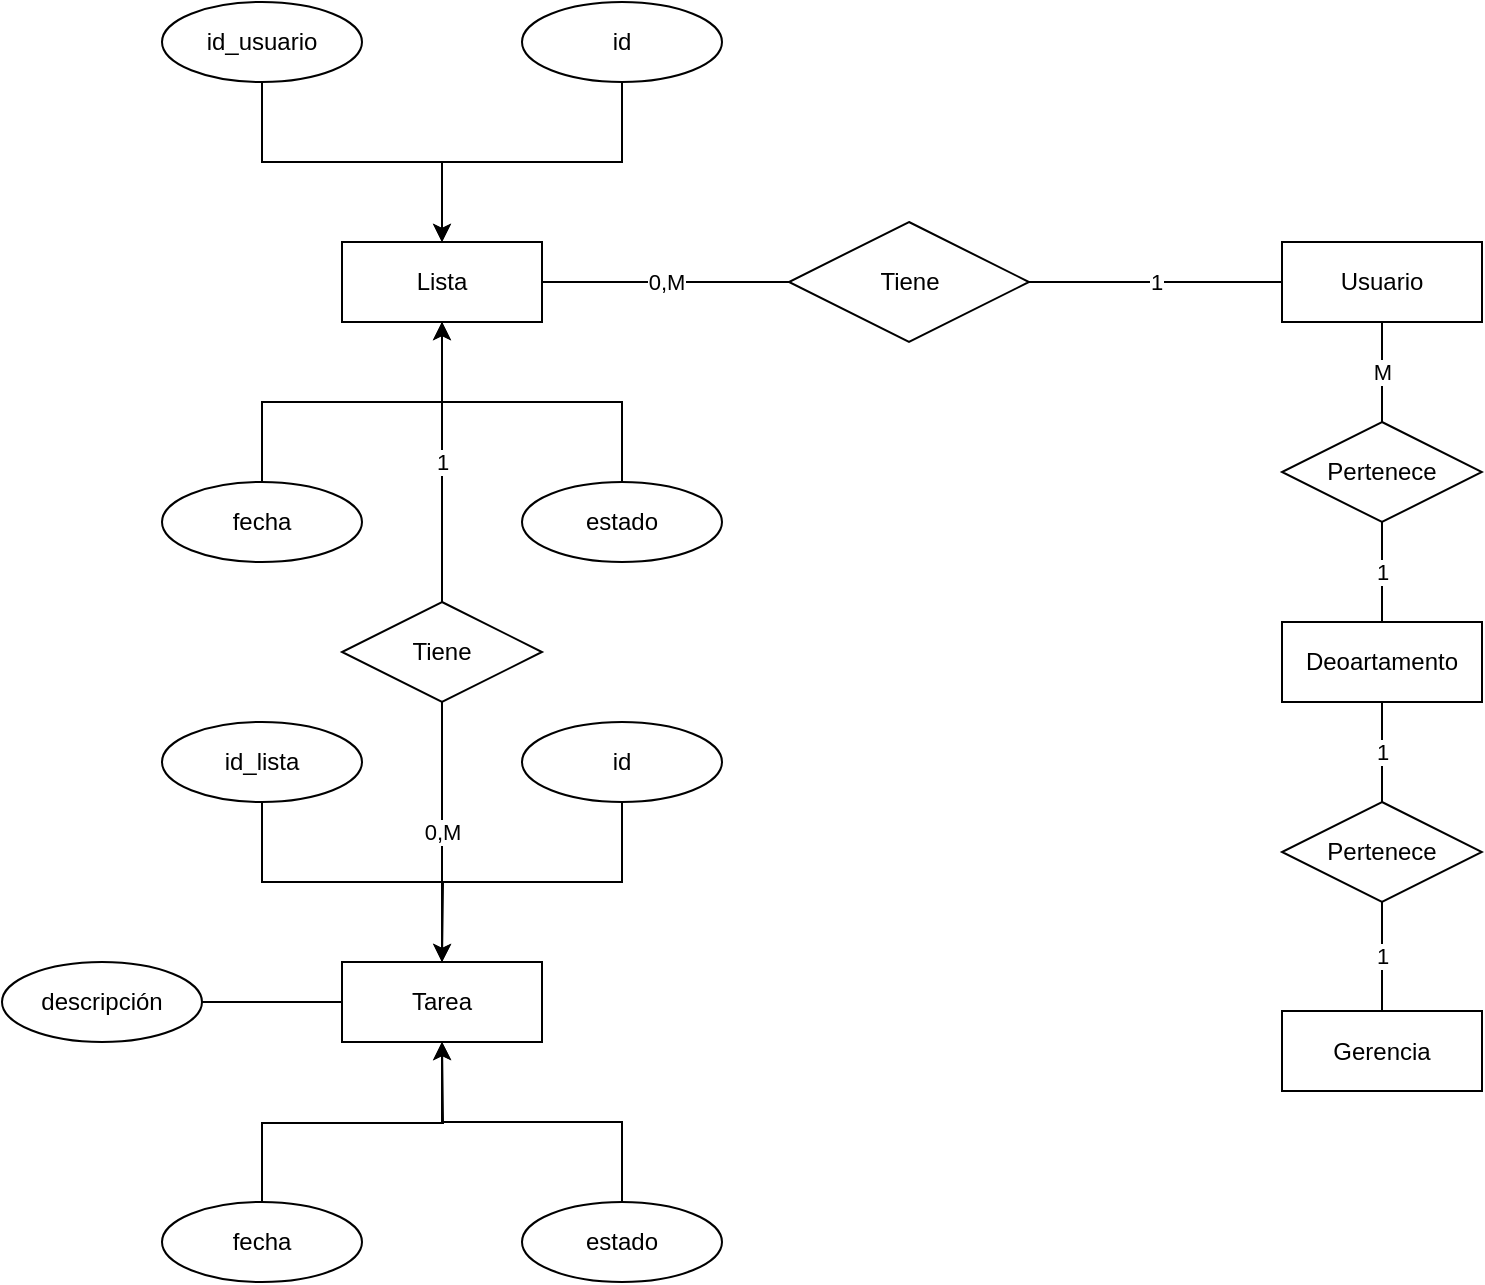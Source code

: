 <mxfile version="13.0.3" type="device"><diagram id="C5RBs43oDa-KdzZeNtuy" name="Page-1"><mxGraphModel dx="848" dy="492" grid="1" gridSize="10" guides="1" tooltips="1" connect="1" arrows="1" fold="1" page="1" pageScale="1" pageWidth="827" pageHeight="1169" math="0" shadow="0"><root><mxCell id="WIyWlLk6GJQsqaUBKTNV-0"/><mxCell id="WIyWlLk6GJQsqaUBKTNV-1" parent="WIyWlLk6GJQsqaUBKTNV-0"/><mxCell id="2fVcP4Ae-T_nDmWL9wn4-0" value="Lista" style="whiteSpace=wrap;html=1;align=center;" parent="WIyWlLk6GJQsqaUBKTNV-1" vertex="1"><mxGeometry x="190" y="160" width="100" height="40" as="geometry"/></mxCell><mxCell id="2fVcP4Ae-T_nDmWL9wn4-1" value="Gerencia" style="whiteSpace=wrap;html=1;align=center;" parent="WIyWlLk6GJQsqaUBKTNV-1" vertex="1"><mxGeometry x="660" y="544.5" width="100" height="40" as="geometry"/></mxCell><mxCell id="2fVcP4Ae-T_nDmWL9wn4-2" value="Usuario" style="whiteSpace=wrap;html=1;align=center;" parent="WIyWlLk6GJQsqaUBKTNV-1" vertex="1"><mxGeometry x="660" y="160" width="100" height="40" as="geometry"/></mxCell><mxCell id="2fVcP4Ae-T_nDmWL9wn4-3" value="Deoartamento" style="whiteSpace=wrap;html=1;align=center;" parent="WIyWlLk6GJQsqaUBKTNV-1" vertex="1"><mxGeometry x="660" y="350" width="100" height="40" as="geometry"/></mxCell><mxCell id="2fVcP4Ae-T_nDmWL9wn4-10" style="edgeStyle=orthogonalEdgeStyle;rounded=0;orthogonalLoop=1;jettySize=auto;html=1;exitX=0.5;exitY=1;exitDx=0;exitDy=0;entryX=0.5;entryY=0;entryDx=0;entryDy=0;" parent="WIyWlLk6GJQsqaUBKTNV-1" source="2fVcP4Ae-T_nDmWL9wn4-4" target="2fVcP4Ae-T_nDmWL9wn4-0" edge="1"><mxGeometry relative="1" as="geometry"/></mxCell><mxCell id="2fVcP4Ae-T_nDmWL9wn4-4" value="id" style="ellipse;whiteSpace=wrap;html=1;align=center;" parent="WIyWlLk6GJQsqaUBKTNV-1" vertex="1"><mxGeometry x="280" y="40" width="100" height="40" as="geometry"/></mxCell><mxCell id="tGDn7pIya0wCAsLQe8jm-1" style="edgeStyle=orthogonalEdgeStyle;rounded=0;orthogonalLoop=1;jettySize=auto;html=1;exitX=0.5;exitY=1;exitDx=0;exitDy=0;entryX=0.5;entryY=0;entryDx=0;entryDy=0;" edge="1" parent="WIyWlLk6GJQsqaUBKTNV-1" source="2fVcP4Ae-T_nDmWL9wn4-5" target="2fVcP4Ae-T_nDmWL9wn4-0"><mxGeometry relative="1" as="geometry"><mxPoint x="250" y="160" as="targetPoint"/></mxGeometry></mxCell><mxCell id="2fVcP4Ae-T_nDmWL9wn4-5" value="id_usuario" style="ellipse;whiteSpace=wrap;html=1;align=center;" parent="WIyWlLk6GJQsqaUBKTNV-1" vertex="1"><mxGeometry x="100" y="40" width="100" height="40" as="geometry"/></mxCell><mxCell id="2fVcP4Ae-T_nDmWL9wn4-11" style="edgeStyle=orthogonalEdgeStyle;rounded=0;orthogonalLoop=1;jettySize=auto;html=1;exitX=0.5;exitY=0;exitDx=0;exitDy=0;" parent="WIyWlLk6GJQsqaUBKTNV-1" source="2fVcP4Ae-T_nDmWL9wn4-6" target="2fVcP4Ae-T_nDmWL9wn4-0" edge="1"><mxGeometry relative="1" as="geometry"/></mxCell><mxCell id="2fVcP4Ae-T_nDmWL9wn4-6" value="fecha" style="ellipse;whiteSpace=wrap;html=1;align=center;" parent="WIyWlLk6GJQsqaUBKTNV-1" vertex="1"><mxGeometry x="100" y="280" width="100" height="40" as="geometry"/></mxCell><mxCell id="2fVcP4Ae-T_nDmWL9wn4-7" value="Tiene" style="shape=rhombus;perimeter=rhombusPerimeter;whiteSpace=wrap;html=1;align=center;" parent="WIyWlLk6GJQsqaUBKTNV-1" vertex="1"><mxGeometry x="413.5" y="150" width="120" height="60" as="geometry"/></mxCell><mxCell id="tGDn7pIya0wCAsLQe8jm-3" style="edgeStyle=orthogonalEdgeStyle;rounded=0;orthogonalLoop=1;jettySize=auto;html=1;exitX=0.5;exitY=0;exitDx=0;exitDy=0;entryX=0.5;entryY=1;entryDx=0;entryDy=0;" edge="1" parent="WIyWlLk6GJQsqaUBKTNV-1" source="tGDn7pIya0wCAsLQe8jm-2" target="2fVcP4Ae-T_nDmWL9wn4-0"><mxGeometry relative="1" as="geometry"><mxPoint x="250" y="200" as="targetPoint"/></mxGeometry></mxCell><mxCell id="tGDn7pIya0wCAsLQe8jm-2" value="estado" style="ellipse;whiteSpace=wrap;html=1;align=center;" vertex="1" parent="WIyWlLk6GJQsqaUBKTNV-1"><mxGeometry x="280" y="280" width="100" height="40" as="geometry"/></mxCell><mxCell id="tGDn7pIya0wCAsLQe8jm-5" value="Pertenece" style="rhombus;whiteSpace=wrap;html=1;" vertex="1" parent="WIyWlLk6GJQsqaUBKTNV-1"><mxGeometry x="660" y="250" width="100" height="50" as="geometry"/></mxCell><mxCell id="tGDn7pIya0wCAsLQe8jm-6" value="Pertenece" style="rhombus;whiteSpace=wrap;html=1;" vertex="1" parent="WIyWlLk6GJQsqaUBKTNV-1"><mxGeometry x="660" y="440" width="100" height="50" as="geometry"/></mxCell><mxCell id="tGDn7pIya0wCAsLQe8jm-9" value="M" style="endArrow=none;html=1;entryX=0.5;entryY=1;entryDx=0;entryDy=0;exitX=0.5;exitY=0;exitDx=0;exitDy=0;" edge="1" parent="WIyWlLk6GJQsqaUBKTNV-1" source="tGDn7pIya0wCAsLQe8jm-5" target="2fVcP4Ae-T_nDmWL9wn4-2"><mxGeometry width="50" height="50" relative="1" as="geometry"><mxPoint x="710" y="240" as="sourcePoint"/><mxPoint x="440" y="380" as="targetPoint"/></mxGeometry></mxCell><mxCell id="tGDn7pIya0wCAsLQe8jm-11" value="1" style="endArrow=none;html=1;exitX=1;exitY=0.5;exitDx=0;exitDy=0;entryX=0;entryY=0.5;entryDx=0;entryDy=0;" edge="1" parent="WIyWlLk6GJQsqaUBKTNV-1" source="2fVcP4Ae-T_nDmWL9wn4-7" target="2fVcP4Ae-T_nDmWL9wn4-2"><mxGeometry width="50" height="50" relative="1" as="geometry"><mxPoint x="540" y="130" as="sourcePoint"/><mxPoint x="590" y="80" as="targetPoint"/></mxGeometry></mxCell><mxCell id="tGDn7pIya0wCAsLQe8jm-12" value="0,M" style="endArrow=none;html=1;exitX=0;exitY=0.5;exitDx=0;exitDy=0;" edge="1" parent="WIyWlLk6GJQsqaUBKTNV-1" source="2fVcP4Ae-T_nDmWL9wn4-7" target="2fVcP4Ae-T_nDmWL9wn4-0"><mxGeometry width="50" height="50" relative="1" as="geometry"><mxPoint x="550" y="190" as="sourcePoint"/><mxPoint x="670" y="190" as="targetPoint"/></mxGeometry></mxCell><mxCell id="tGDn7pIya0wCAsLQe8jm-14" value="1" style="endArrow=none;html=1;entryX=0.5;entryY=1;entryDx=0;entryDy=0;exitX=0.5;exitY=0;exitDx=0;exitDy=0;" edge="1" parent="WIyWlLk6GJQsqaUBKTNV-1" source="2fVcP4Ae-T_nDmWL9wn4-3" target="tGDn7pIya0wCAsLQe8jm-5"><mxGeometry width="50" height="50" relative="1" as="geometry"><mxPoint x="390" y="330" as="sourcePoint"/><mxPoint x="440" y="280" as="targetPoint"/></mxGeometry></mxCell><mxCell id="tGDn7pIya0wCAsLQe8jm-15" value="1" style="endArrow=none;html=1;entryX=0.5;entryY=1;entryDx=0;entryDy=0;" edge="1" parent="WIyWlLk6GJQsqaUBKTNV-1" source="tGDn7pIya0wCAsLQe8jm-6" target="2fVcP4Ae-T_nDmWL9wn4-3"><mxGeometry width="50" height="50" relative="1" as="geometry"><mxPoint x="390" y="530" as="sourcePoint"/><mxPoint x="440" y="480" as="targetPoint"/></mxGeometry></mxCell><mxCell id="tGDn7pIya0wCAsLQe8jm-16" value="1" style="endArrow=none;html=1;entryX=0.5;entryY=1;entryDx=0;entryDy=0;exitX=0.5;exitY=0;exitDx=0;exitDy=0;" edge="1" parent="WIyWlLk6GJQsqaUBKTNV-1" source="2fVcP4Ae-T_nDmWL9wn4-1" target="tGDn7pIya0wCAsLQe8jm-6"><mxGeometry width="50" height="50" relative="1" as="geometry"><mxPoint x="390" y="530" as="sourcePoint"/><mxPoint x="440" y="480" as="targetPoint"/></mxGeometry></mxCell><mxCell id="tGDn7pIya0wCAsLQe8jm-17" value="Tiene" style="rhombus;whiteSpace=wrap;html=1;" vertex="1" parent="WIyWlLk6GJQsqaUBKTNV-1"><mxGeometry x="190" y="340" width="100" height="50" as="geometry"/></mxCell><mxCell id="tGDn7pIya0wCAsLQe8jm-18" value="1" style="endArrow=none;html=1;exitX=0.5;exitY=0;exitDx=0;exitDy=0;entryX=0.5;entryY=1;entryDx=0;entryDy=0;" edge="1" parent="WIyWlLk6GJQsqaUBKTNV-1" source="tGDn7pIya0wCAsLQe8jm-17" target="2fVcP4Ae-T_nDmWL9wn4-0"><mxGeometry width="50" height="50" relative="1" as="geometry"><mxPoint x="390" y="440" as="sourcePoint"/><mxPoint x="440" y="390" as="targetPoint"/></mxGeometry></mxCell><mxCell id="tGDn7pIya0wCAsLQe8jm-19" value="Tarea" style="whiteSpace=wrap;html=1;align=center;" vertex="1" parent="WIyWlLk6GJQsqaUBKTNV-1"><mxGeometry x="190" y="520" width="100" height="40" as="geometry"/></mxCell><mxCell id="tGDn7pIya0wCAsLQe8jm-20" value="0,M" style="endArrow=none;html=1;exitX=0.5;exitY=0;exitDx=0;exitDy=0;entryX=0.5;entryY=1;entryDx=0;entryDy=0;" edge="1" parent="WIyWlLk6GJQsqaUBKTNV-1" source="tGDn7pIya0wCAsLQe8jm-19" target="tGDn7pIya0wCAsLQe8jm-17"><mxGeometry width="50" height="50" relative="1" as="geometry"><mxPoint x="390" y="440" as="sourcePoint"/><mxPoint x="440" y="390" as="targetPoint"/></mxGeometry></mxCell><mxCell id="tGDn7pIya0wCAsLQe8jm-23" style="edgeStyle=orthogonalEdgeStyle;rounded=0;orthogonalLoop=1;jettySize=auto;html=1;exitX=0.5;exitY=1;exitDx=0;exitDy=0;" edge="1" parent="WIyWlLk6GJQsqaUBKTNV-1" source="tGDn7pIya0wCAsLQe8jm-21" target="tGDn7pIya0wCAsLQe8jm-19"><mxGeometry relative="1" as="geometry"/></mxCell><mxCell id="tGDn7pIya0wCAsLQe8jm-21" value="id_lista" style="ellipse;whiteSpace=wrap;html=1;align=center;" vertex="1" parent="WIyWlLk6GJQsqaUBKTNV-1"><mxGeometry x="100" y="400" width="100" height="40" as="geometry"/></mxCell><mxCell id="tGDn7pIya0wCAsLQe8jm-24" style="edgeStyle=orthogonalEdgeStyle;rounded=0;orthogonalLoop=1;jettySize=auto;html=1;exitX=0.5;exitY=1;exitDx=0;exitDy=0;" edge="1" parent="WIyWlLk6GJQsqaUBKTNV-1" source="tGDn7pIya0wCAsLQe8jm-22"><mxGeometry relative="1" as="geometry"><mxPoint x="240" y="520" as="targetPoint"/></mxGeometry></mxCell><mxCell id="tGDn7pIya0wCAsLQe8jm-22" value="id" style="ellipse;whiteSpace=wrap;html=1;align=center;" vertex="1" parent="WIyWlLk6GJQsqaUBKTNV-1"><mxGeometry x="280" y="400" width="100" height="40" as="geometry"/></mxCell><mxCell id="tGDn7pIya0wCAsLQe8jm-25" value="descripción" style="ellipse;whiteSpace=wrap;html=1;align=center;" vertex="1" parent="WIyWlLk6GJQsqaUBKTNV-1"><mxGeometry x="20" y="520" width="100" height="40" as="geometry"/></mxCell><mxCell id="tGDn7pIya0wCAsLQe8jm-27" value="" style="endArrow=none;html=1;exitX=1;exitY=0.5;exitDx=0;exitDy=0;entryX=0;entryY=0.5;entryDx=0;entryDy=0;" edge="1" parent="WIyWlLk6GJQsqaUBKTNV-1" source="tGDn7pIya0wCAsLQe8jm-25" target="tGDn7pIya0wCAsLQe8jm-19"><mxGeometry width="50" height="50" relative="1" as="geometry"><mxPoint x="390" y="440" as="sourcePoint"/><mxPoint x="440" y="390" as="targetPoint"/></mxGeometry></mxCell><mxCell id="tGDn7pIya0wCAsLQe8jm-31" style="edgeStyle=orthogonalEdgeStyle;rounded=0;orthogonalLoop=1;jettySize=auto;html=1;exitX=0.5;exitY=0;exitDx=0;exitDy=0;" edge="1" parent="WIyWlLk6GJQsqaUBKTNV-1" source="tGDn7pIya0wCAsLQe8jm-28"><mxGeometry relative="1" as="geometry"><mxPoint x="240" y="560" as="targetPoint"/></mxGeometry></mxCell><mxCell id="tGDn7pIya0wCAsLQe8jm-28" value="fecha" style="ellipse;whiteSpace=wrap;html=1;align=center;" vertex="1" parent="WIyWlLk6GJQsqaUBKTNV-1"><mxGeometry x="100" y="640" width="100" height="40" as="geometry"/></mxCell><mxCell id="tGDn7pIya0wCAsLQe8jm-30" style="edgeStyle=orthogonalEdgeStyle;rounded=0;orthogonalLoop=1;jettySize=auto;html=1;exitX=0.5;exitY=0;exitDx=0;exitDy=0;entryX=0.5;entryY=1;entryDx=0;entryDy=0;" edge="1" parent="WIyWlLk6GJQsqaUBKTNV-1" source="tGDn7pIya0wCAsLQe8jm-29" target="tGDn7pIya0wCAsLQe8jm-19"><mxGeometry relative="1" as="geometry"/></mxCell><mxCell id="tGDn7pIya0wCAsLQe8jm-29" value="estado" style="ellipse;whiteSpace=wrap;html=1;align=center;" vertex="1" parent="WIyWlLk6GJQsqaUBKTNV-1"><mxGeometry x="280" y="640" width="100" height="40" as="geometry"/></mxCell></root></mxGraphModel></diagram></mxfile>